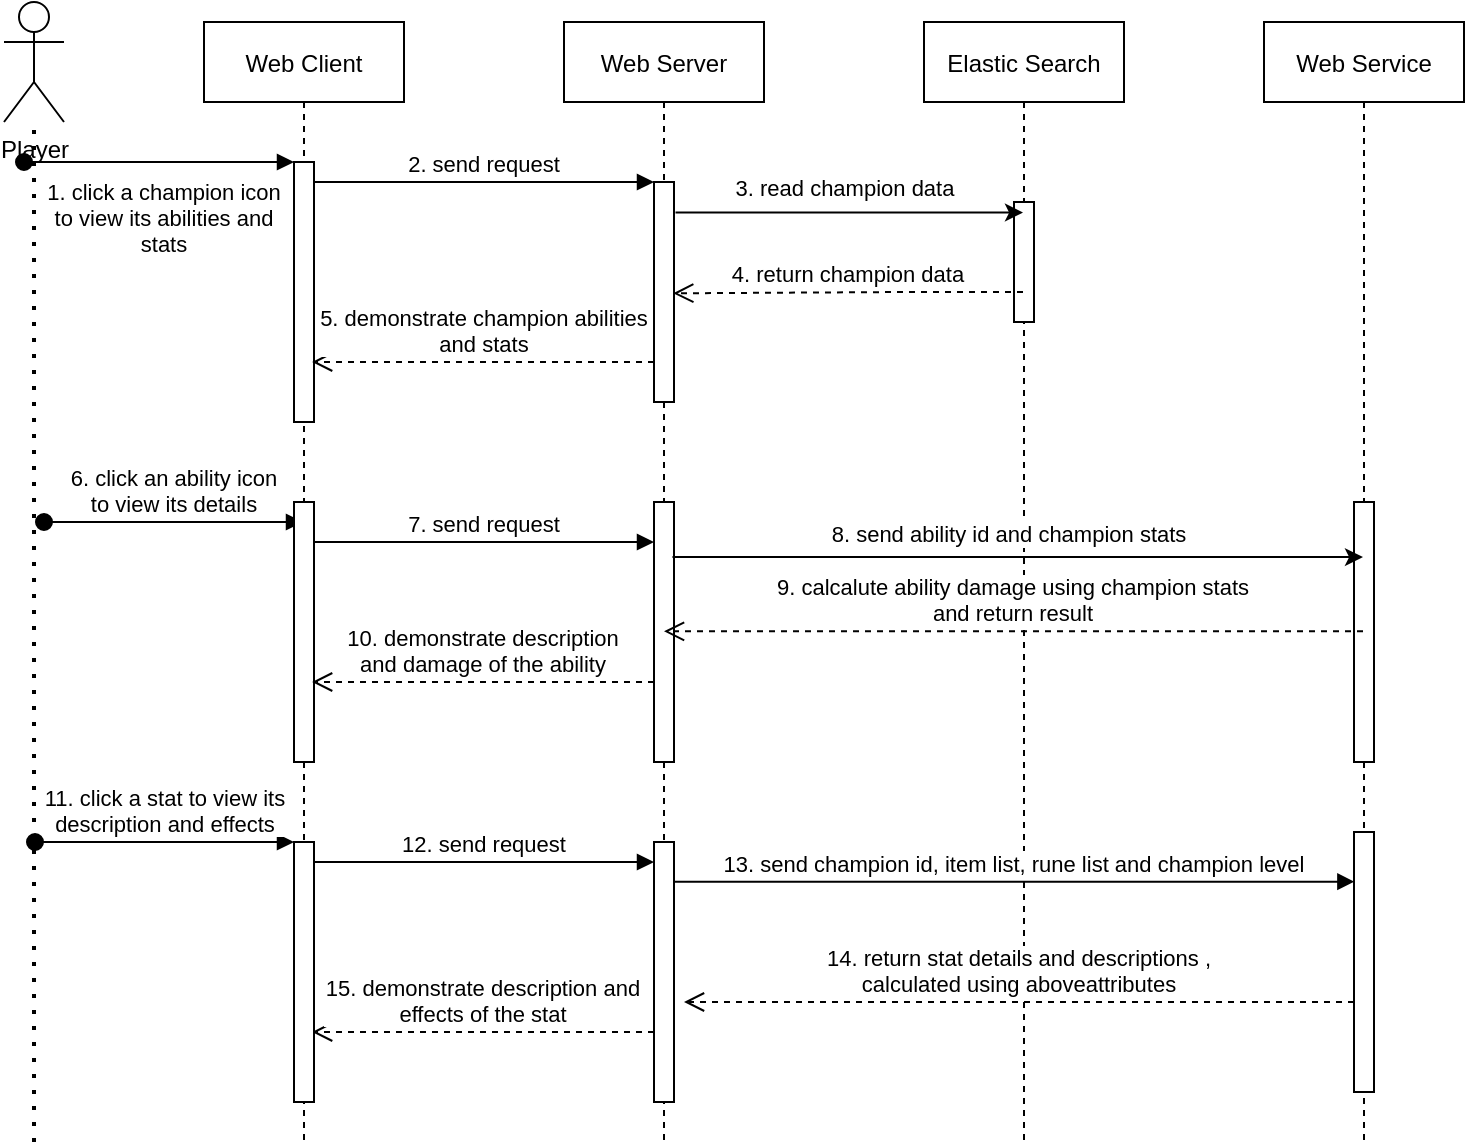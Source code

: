 <mxfile version="15.8.7" type="device"><diagram id="kgpKYQtTHZ0yAKxKKP6v" name="Page-1"><mxGraphModel dx="497" dy="703" grid="1" gridSize="10" guides="1" tooltips="1" connect="1" arrows="1" fold="1" page="1" pageScale="1" pageWidth="850" pageHeight="1100" math="0" shadow="0"><root><mxCell id="0"/><mxCell id="1" parent="0"/><mxCell id="3nuBFxr9cyL0pnOWT2aG-1" value="Web Client" style="shape=umlLifeline;perimeter=lifelinePerimeter;container=1;collapsible=0;recursiveResize=0;rounded=0;shadow=0;strokeWidth=1;" parent="1" vertex="1"><mxGeometry x="120" y="80" width="100" height="560" as="geometry"/></mxCell><mxCell id="3nuBFxr9cyL0pnOWT2aG-2" value="" style="points=[];perimeter=orthogonalPerimeter;rounded=0;shadow=0;strokeWidth=1;" parent="3nuBFxr9cyL0pnOWT2aG-1" vertex="1"><mxGeometry x="45" y="70" width="10" height="130" as="geometry"/></mxCell><mxCell id="3nuBFxr9cyL0pnOWT2aG-3" value="1. click a champion icon&#10;to view its abilities and&#10;stats" style="verticalAlign=bottom;startArrow=oval;endArrow=block;startSize=8;shadow=0;strokeWidth=1;" parent="3nuBFxr9cyL0pnOWT2aG-1" target="3nuBFxr9cyL0pnOWT2aG-2" edge="1"><mxGeometry x="0.037" y="-50" relative="1" as="geometry"><mxPoint x="-90" y="70" as="sourcePoint"/><mxPoint as="offset"/></mxGeometry></mxCell><mxCell id="Dl394rvwWQNj7qLv7Ji6-9" value="6. click an ability icon&#10;to view its details" style="verticalAlign=bottom;startArrow=oval;endArrow=block;startSize=8;shadow=0;strokeWidth=1;" edge="1" parent="3nuBFxr9cyL0pnOWT2aG-1" target="3nuBFxr9cyL0pnOWT2aG-1"><mxGeometry relative="1" as="geometry"><mxPoint x="-80" y="250" as="sourcePoint"/><mxPoint x="175" y="160" as="targetPoint"/></mxGeometry></mxCell><mxCell id="Dl394rvwWQNj7qLv7Ji6-10" value="" style="points=[];perimeter=orthogonalPerimeter;rounded=0;shadow=0;strokeWidth=1;" vertex="1" parent="3nuBFxr9cyL0pnOWT2aG-1"><mxGeometry x="45" y="240" width="10" height="130" as="geometry"/></mxCell><mxCell id="Dl394rvwWQNj7qLv7Ji6-20" value="11. click a stat to view its&#10;description and effects" style="verticalAlign=bottom;startArrow=oval;endArrow=block;startSize=8;shadow=0;strokeWidth=1;" edge="1" parent="3nuBFxr9cyL0pnOWT2aG-1"><mxGeometry relative="1" as="geometry"><mxPoint x="-84.5" y="410" as="sourcePoint"/><mxPoint x="45" y="410" as="targetPoint"/></mxGeometry></mxCell><mxCell id="3nuBFxr9cyL0pnOWT2aG-5" value="Web Server" style="shape=umlLifeline;perimeter=lifelinePerimeter;container=1;collapsible=0;recursiveResize=0;rounded=0;shadow=0;strokeWidth=1;" parent="1" vertex="1"><mxGeometry x="300" y="80" width="100" height="560" as="geometry"/></mxCell><mxCell id="3nuBFxr9cyL0pnOWT2aG-6" value="" style="points=[];perimeter=orthogonalPerimeter;rounded=0;shadow=0;strokeWidth=1;" parent="3nuBFxr9cyL0pnOWT2aG-5" vertex="1"><mxGeometry x="45" y="80" width="10" height="110" as="geometry"/></mxCell><mxCell id="Dl394rvwWQNj7qLv7Ji6-11" value="" style="points=[];perimeter=orthogonalPerimeter;rounded=0;shadow=0;strokeWidth=1;" vertex="1" parent="3nuBFxr9cyL0pnOWT2aG-5"><mxGeometry x="45" y="240" width="10" height="130" as="geometry"/></mxCell><mxCell id="Dl394rvwWQNj7qLv7Ji6-13" value="7. send request" style="verticalAlign=bottom;endArrow=block;entryX=0;entryY=0;shadow=0;strokeWidth=1;" edge="1" parent="3nuBFxr9cyL0pnOWT2aG-5"><mxGeometry relative="1" as="geometry"><mxPoint x="-125" y="260.0" as="sourcePoint"/><mxPoint x="45" y="260.0" as="targetPoint"/></mxGeometry></mxCell><mxCell id="Dl394rvwWQNj7qLv7Ji6-19" value="10. demonstrate description&#10;and damage of the ability" style="verticalAlign=bottom;endArrow=open;dashed=1;endSize=8;shadow=0;strokeWidth=1;entryX=0.905;entryY=0.416;entryDx=0;entryDy=0;entryPerimeter=0;" edge="1" parent="3nuBFxr9cyL0pnOWT2aG-5"><mxGeometry relative="1" as="geometry"><mxPoint x="-125.95" y="330" as="targetPoint"/><mxPoint x="45" y="330" as="sourcePoint"/></mxGeometry></mxCell><mxCell id="Dl394rvwWQNj7qLv7Ji6-22" value="12. send request" style="verticalAlign=bottom;endArrow=block;entryX=0;entryY=0;shadow=0;strokeWidth=1;" edge="1" parent="3nuBFxr9cyL0pnOWT2aG-5"><mxGeometry relative="1" as="geometry"><mxPoint x="-125" y="420.0" as="sourcePoint"/><mxPoint x="45" y="420.0" as="targetPoint"/></mxGeometry></mxCell><mxCell id="Dl394rvwWQNj7qLv7Ji6-23" value="" style="points=[];perimeter=orthogonalPerimeter;rounded=0;shadow=0;strokeWidth=1;" vertex="1" parent="3nuBFxr9cyL0pnOWT2aG-5"><mxGeometry x="45" y="410" width="10" height="130" as="geometry"/></mxCell><mxCell id="Dl394rvwWQNj7qLv7Ji6-31" value="15. demonstrate description and &#10;effects of the stat" style="verticalAlign=bottom;endArrow=open;dashed=1;endSize=8;shadow=0;strokeWidth=1;entryX=0.905;entryY=0.416;entryDx=0;entryDy=0;entryPerimeter=0;" edge="1" parent="3nuBFxr9cyL0pnOWT2aG-5"><mxGeometry relative="1" as="geometry"><mxPoint x="-125.95" y="505" as="targetPoint"/><mxPoint x="45" y="505" as="sourcePoint"/></mxGeometry></mxCell><mxCell id="3nuBFxr9cyL0pnOWT2aG-8" value="2. send request" style="verticalAlign=bottom;endArrow=block;entryX=0;entryY=0;shadow=0;strokeWidth=1;" parent="1" source="3nuBFxr9cyL0pnOWT2aG-2" target="3nuBFxr9cyL0pnOWT2aG-6" edge="1"><mxGeometry relative="1" as="geometry"><mxPoint x="275" y="160" as="sourcePoint"/></mxGeometry></mxCell><mxCell id="VaFe5E7u0UPnesx211WU-1" value="Player" style="shape=umlActor;verticalLabelPosition=bottom;verticalAlign=top;html=1;outlineConnect=0;" parent="1" vertex="1"><mxGeometry x="20" y="70" width="30" height="60" as="geometry"/></mxCell><mxCell id="VaFe5E7u0UPnesx211WU-3" value="" style="endArrow=none;dashed=1;html=1;dashPattern=1 3;strokeWidth=2;rounded=0;" parent="1" target="VaFe5E7u0UPnesx211WU-1" edge="1"><mxGeometry width="50" height="50" relative="1" as="geometry"><mxPoint x="35" y="640" as="sourcePoint"/><mxPoint x="50" y="200" as="targetPoint"/></mxGeometry></mxCell><mxCell id="Dl394rvwWQNj7qLv7Ji6-1" value="Elastic Search" style="shape=umlLifeline;perimeter=lifelinePerimeter;container=1;collapsible=0;recursiveResize=0;rounded=0;shadow=0;strokeWidth=1;" vertex="1" parent="1"><mxGeometry x="480" y="80" width="100" height="560" as="geometry"/></mxCell><mxCell id="Dl394rvwWQNj7qLv7Ji6-2" value="" style="points=[];perimeter=orthogonalPerimeter;rounded=0;shadow=0;strokeWidth=1;" vertex="1" parent="Dl394rvwWQNj7qLv7Ji6-1"><mxGeometry x="45" y="90" width="10" height="60" as="geometry"/></mxCell><mxCell id="Dl394rvwWQNj7qLv7Ji6-29" value="14. return stat details and descriptions , &#10;calculated using aboveattributes" style="verticalAlign=bottom;endArrow=open;dashed=1;endSize=8;shadow=0;strokeWidth=1;" edge="1" parent="Dl394rvwWQNj7qLv7Ji6-1"><mxGeometry relative="1" as="geometry"><mxPoint x="-120" y="490" as="targetPoint"/><mxPoint x="215" y="490" as="sourcePoint"/><Array as="points"><mxPoint x="40.88" y="490"/></Array></mxGeometry></mxCell><mxCell id="Dl394rvwWQNj7qLv7Ji6-5" value="3. read champion data" style="endArrow=classic;html=1;rounded=0;exitX=1.076;exitY=0.139;exitDx=0;exitDy=0;exitPerimeter=0;" edge="1" parent="1" source="3nuBFxr9cyL0pnOWT2aG-6" target="Dl394rvwWQNj7qLv7Ji6-1"><mxGeometry x="-0.03" y="12" width="50" height="50" relative="1" as="geometry"><mxPoint x="370" y="280" as="sourcePoint"/><mxPoint x="420" y="230" as="targetPoint"/><mxPoint as="offset"/></mxGeometry></mxCell><mxCell id="Dl394rvwWQNj7qLv7Ji6-6" value="4. return champion data" style="verticalAlign=bottom;endArrow=open;dashed=1;endSize=8;shadow=0;strokeWidth=1;entryX=0.962;entryY=0.506;entryDx=0;entryDy=0;entryPerimeter=0;" edge="1" parent="1" source="Dl394rvwWQNj7qLv7Ji6-1" target="3nuBFxr9cyL0pnOWT2aG-6"><mxGeometry relative="1" as="geometry"><mxPoint x="370" y="240.0" as="targetPoint"/><mxPoint x="540" y="240.0" as="sourcePoint"/><Array as="points"><mxPoint x="470" y="215"/></Array></mxGeometry></mxCell><mxCell id="Dl394rvwWQNj7qLv7Ji6-8" value="5. demonstrate champion abilities&#10;and stats" style="verticalAlign=bottom;endArrow=open;dashed=1;endSize=8;shadow=0;strokeWidth=1;entryX=0.905;entryY=0.416;entryDx=0;entryDy=0;entryPerimeter=0;" edge="1" parent="1"><mxGeometry x="-0.006" relative="1" as="geometry"><mxPoint x="174.05" y="250.0" as="targetPoint"/><mxPoint x="345" y="250.0" as="sourcePoint"/><mxPoint as="offset"/></mxGeometry></mxCell><mxCell id="Dl394rvwWQNj7qLv7Ji6-14" value="Web Service" style="shape=umlLifeline;perimeter=lifelinePerimeter;container=1;collapsible=0;recursiveResize=0;rounded=0;shadow=0;strokeWidth=1;" vertex="1" parent="1"><mxGeometry x="650" y="80" width="100" height="560" as="geometry"/></mxCell><mxCell id="Dl394rvwWQNj7qLv7Ji6-16" value="" style="points=[];perimeter=orthogonalPerimeter;rounded=0;shadow=0;strokeWidth=1;" vertex="1" parent="Dl394rvwWQNj7qLv7Ji6-14"><mxGeometry x="45" y="240" width="10" height="130" as="geometry"/></mxCell><mxCell id="Dl394rvwWQNj7qLv7Ji6-28" value="" style="points=[];perimeter=orthogonalPerimeter;rounded=0;shadow=0;strokeWidth=1;" vertex="1" parent="Dl394rvwWQNj7qLv7Ji6-14"><mxGeometry x="45" y="405" width="10" height="130" as="geometry"/></mxCell><mxCell id="Dl394rvwWQNj7qLv7Ji6-17" value="8. send ability id and champion stats" style="endArrow=classic;html=1;rounded=0;exitX=0.924;exitY=0.212;exitDx=0;exitDy=0;exitPerimeter=0;" edge="1" parent="1" source="Dl394rvwWQNj7qLv7Ji6-11" target="Dl394rvwWQNj7qLv7Ji6-14"><mxGeometry x="-0.03" y="12" width="50" height="50" relative="1" as="geometry"><mxPoint x="390" y="370" as="sourcePoint"/><mxPoint x="563.74" y="370" as="targetPoint"/><mxPoint as="offset"/></mxGeometry></mxCell><mxCell id="Dl394rvwWQNj7qLv7Ji6-18" value="9. calcalute ability damage using champion stats&#10;and return result" style="verticalAlign=bottom;endArrow=open;dashed=1;endSize=8;shadow=0;strokeWidth=1;" edge="1" parent="1" source="Dl394rvwWQNj7qLv7Ji6-14" target="3nuBFxr9cyL0pnOWT2aG-5"><mxGeometry relative="1" as="geometry"><mxPoint x="410" y="385.33" as="targetPoint"/><mxPoint x="584.88" y="384.67" as="sourcePoint"/><Array as="points"><mxPoint x="525.38" y="384.67"/></Array></mxGeometry></mxCell><mxCell id="Dl394rvwWQNj7qLv7Ji6-21" value="" style="points=[];perimeter=orthogonalPerimeter;rounded=0;shadow=0;strokeWidth=1;" vertex="1" parent="1"><mxGeometry x="165" y="490" width="10" height="130" as="geometry"/></mxCell><mxCell id="Dl394rvwWQNj7qLv7Ji6-26" value="13. send champion id, item list, rune list and champion level" style="verticalAlign=bottom;endArrow=block;entryX=0.019;entryY=0.191;shadow=0;strokeWidth=1;entryDx=0;entryDy=0;entryPerimeter=0;" edge="1" parent="1" source="Dl394rvwWQNj7qLv7Ji6-23" target="Dl394rvwWQNj7qLv7Ji6-28"><mxGeometry relative="1" as="geometry"><mxPoint x="425" y="510.0" as="sourcePoint"/><mxPoint x="595" y="510.0" as="targetPoint"/></mxGeometry></mxCell></root></mxGraphModel></diagram></mxfile>